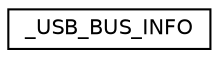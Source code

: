 digraph "Graphical Class Hierarchy"
{
  edge [fontname="Helvetica",fontsize="10",labelfontname="Helvetica",labelfontsize="10"];
  node [fontname="Helvetica",fontsize="10",shape=record];
  rankdir="LR";
  Node1 [label="_USB_BUS_INFO",height=0.2,width=0.4,color="black", fillcolor="white", style="filled",URL="$struct___u_s_b___b_u_s___i_n_f_o.html"];
}
